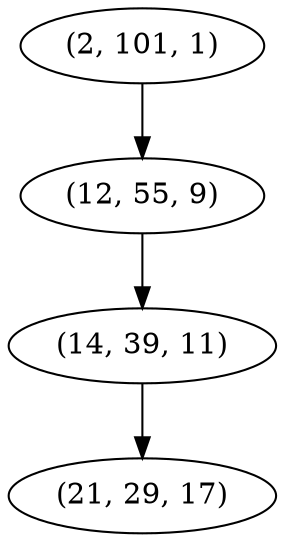 digraph tree {
    "(2, 101, 1)";
    "(12, 55, 9)";
    "(14, 39, 11)";
    "(21, 29, 17)";
    "(2, 101, 1)" -> "(12, 55, 9)";
    "(12, 55, 9)" -> "(14, 39, 11)";
    "(14, 39, 11)" -> "(21, 29, 17)";
}
